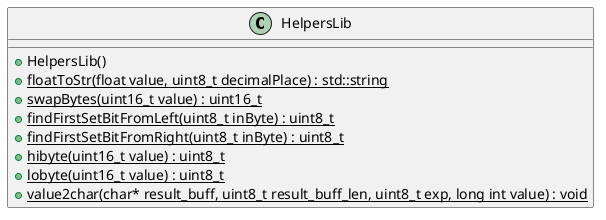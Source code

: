 @startuml





/' Objects '/

class HelpersLib {
	+HelpersLib()
	+{static} floatToStr(float value, uint8_t decimalPlace) : std::string
	+{static} swapBytes(uint16_t value) : uint16_t
	+{static} findFirstSetBitFromLeft(uint8_t inByte) : uint8_t
	+{static} findFirstSetBitFromRight(uint8_t inByte) : uint8_t
	+{static} hibyte(uint16_t value) : uint8_t
	+{static} lobyte(uint16_t value) : uint8_t
	+{static} value2char(char* result_buff, uint8_t result_buff_len, uint8_t exp, long int value) : void
}





/' Inheritance relationships '/




/' Aggregation relationships '/





/' Dependency relationships '/





/' Nested objects '/



@enduml
